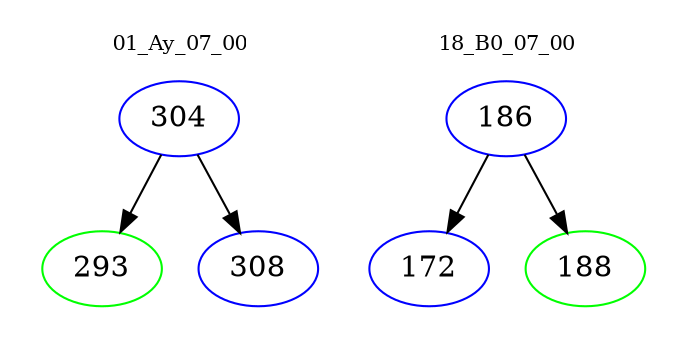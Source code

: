 digraph{
subgraph cluster_0 {
color = white
label = "01_Ay_07_00";
fontsize=10;
T0_304 [label="304", color="blue"]
T0_304 -> T0_293 [color="black"]
T0_293 [label="293", color="green"]
T0_304 -> T0_308 [color="black"]
T0_308 [label="308", color="blue"]
}
subgraph cluster_1 {
color = white
label = "18_B0_07_00";
fontsize=10;
T1_186 [label="186", color="blue"]
T1_186 -> T1_172 [color="black"]
T1_172 [label="172", color="blue"]
T1_186 -> T1_188 [color="black"]
T1_188 [label="188", color="green"]
}
}

